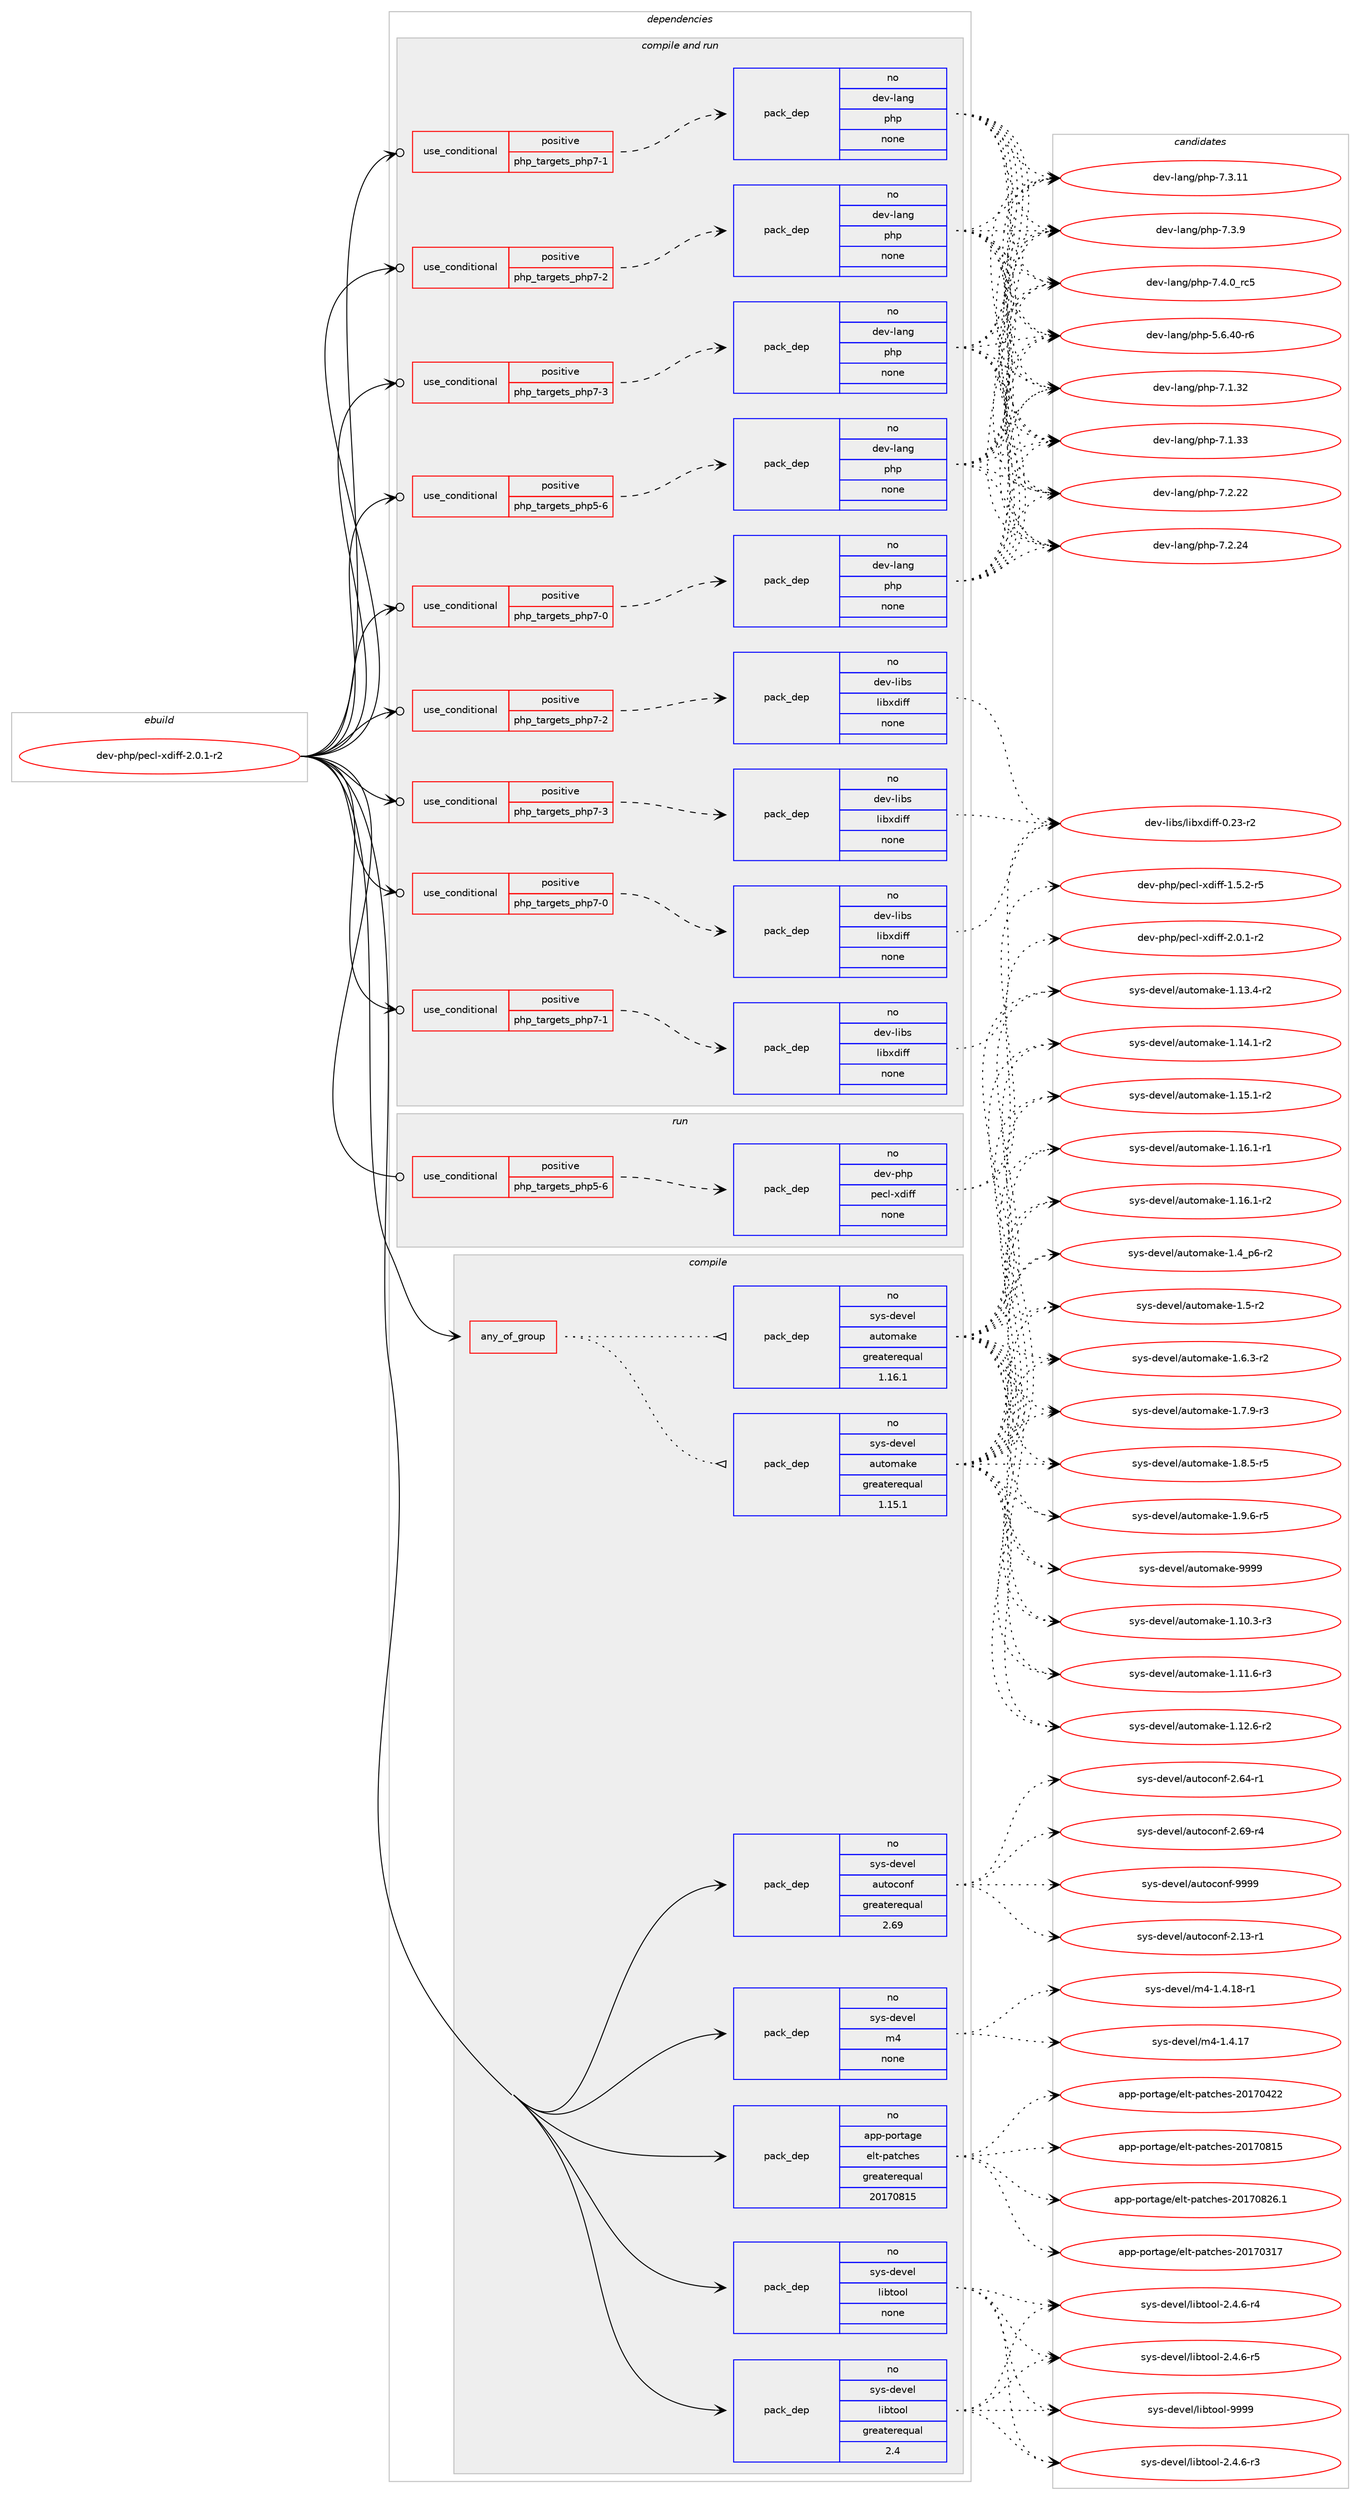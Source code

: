 digraph prolog {

# *************
# Graph options
# *************

newrank=true;
concentrate=true;
compound=true;
graph [rankdir=LR,fontname=Helvetica,fontsize=10,ranksep=1.5];#, ranksep=2.5, nodesep=0.2];
edge  [arrowhead=vee];
node  [fontname=Helvetica,fontsize=10];

# **********
# The ebuild
# **********

subgraph cluster_leftcol {
color=gray;
rank=same;
label=<<i>ebuild</i>>;
id [label="dev-php/pecl-xdiff-2.0.1-r2", color=red, width=4, href="../dev-php/pecl-xdiff-2.0.1-r2.svg"];
}

# ****************
# The dependencies
# ****************

subgraph cluster_midcol {
color=gray;
label=<<i>dependencies</i>>;
subgraph cluster_compile {
fillcolor="#eeeeee";
style=filled;
label=<<i>compile</i>>;
subgraph any11384 {
dependency591347 [label=<<TABLE BORDER="0" CELLBORDER="1" CELLSPACING="0" CELLPADDING="4"><TR><TD CELLPADDING="10">any_of_group</TD></TR></TABLE>>, shape=none, color=red];subgraph pack444302 {
dependency591348 [label=<<TABLE BORDER="0" CELLBORDER="1" CELLSPACING="0" CELLPADDING="4" WIDTH="220"><TR><TD ROWSPAN="6" CELLPADDING="30">pack_dep</TD></TR><TR><TD WIDTH="110">no</TD></TR><TR><TD>sys-devel</TD></TR><TR><TD>automake</TD></TR><TR><TD>greaterequal</TD></TR><TR><TD>1.16.1</TD></TR></TABLE>>, shape=none, color=blue];
}
dependency591347:e -> dependency591348:w [weight=20,style="dotted",arrowhead="oinv"];
subgraph pack444303 {
dependency591349 [label=<<TABLE BORDER="0" CELLBORDER="1" CELLSPACING="0" CELLPADDING="4" WIDTH="220"><TR><TD ROWSPAN="6" CELLPADDING="30">pack_dep</TD></TR><TR><TD WIDTH="110">no</TD></TR><TR><TD>sys-devel</TD></TR><TR><TD>automake</TD></TR><TR><TD>greaterequal</TD></TR><TR><TD>1.15.1</TD></TR></TABLE>>, shape=none, color=blue];
}
dependency591347:e -> dependency591349:w [weight=20,style="dotted",arrowhead="oinv"];
}
id:e -> dependency591347:w [weight=20,style="solid",arrowhead="vee"];
subgraph pack444304 {
dependency591350 [label=<<TABLE BORDER="0" CELLBORDER="1" CELLSPACING="0" CELLPADDING="4" WIDTH="220"><TR><TD ROWSPAN="6" CELLPADDING="30">pack_dep</TD></TR><TR><TD WIDTH="110">no</TD></TR><TR><TD>app-portage</TD></TR><TR><TD>elt-patches</TD></TR><TR><TD>greaterequal</TD></TR><TR><TD>20170815</TD></TR></TABLE>>, shape=none, color=blue];
}
id:e -> dependency591350:w [weight=20,style="solid",arrowhead="vee"];
subgraph pack444305 {
dependency591351 [label=<<TABLE BORDER="0" CELLBORDER="1" CELLSPACING="0" CELLPADDING="4" WIDTH="220"><TR><TD ROWSPAN="6" CELLPADDING="30">pack_dep</TD></TR><TR><TD WIDTH="110">no</TD></TR><TR><TD>sys-devel</TD></TR><TR><TD>autoconf</TD></TR><TR><TD>greaterequal</TD></TR><TR><TD>2.69</TD></TR></TABLE>>, shape=none, color=blue];
}
id:e -> dependency591351:w [weight=20,style="solid",arrowhead="vee"];
subgraph pack444306 {
dependency591352 [label=<<TABLE BORDER="0" CELLBORDER="1" CELLSPACING="0" CELLPADDING="4" WIDTH="220"><TR><TD ROWSPAN="6" CELLPADDING="30">pack_dep</TD></TR><TR><TD WIDTH="110">no</TD></TR><TR><TD>sys-devel</TD></TR><TR><TD>libtool</TD></TR><TR><TD>greaterequal</TD></TR><TR><TD>2.4</TD></TR></TABLE>>, shape=none, color=blue];
}
id:e -> dependency591352:w [weight=20,style="solid",arrowhead="vee"];
subgraph pack444307 {
dependency591353 [label=<<TABLE BORDER="0" CELLBORDER="1" CELLSPACING="0" CELLPADDING="4" WIDTH="220"><TR><TD ROWSPAN="6" CELLPADDING="30">pack_dep</TD></TR><TR><TD WIDTH="110">no</TD></TR><TR><TD>sys-devel</TD></TR><TR><TD>libtool</TD></TR><TR><TD>none</TD></TR><TR><TD></TD></TR></TABLE>>, shape=none, color=blue];
}
id:e -> dependency591353:w [weight=20,style="solid",arrowhead="vee"];
subgraph pack444308 {
dependency591354 [label=<<TABLE BORDER="0" CELLBORDER="1" CELLSPACING="0" CELLPADDING="4" WIDTH="220"><TR><TD ROWSPAN="6" CELLPADDING="30">pack_dep</TD></TR><TR><TD WIDTH="110">no</TD></TR><TR><TD>sys-devel</TD></TR><TR><TD>m4</TD></TR><TR><TD>none</TD></TR><TR><TD></TD></TR></TABLE>>, shape=none, color=blue];
}
id:e -> dependency591354:w [weight=20,style="solid",arrowhead="vee"];
}
subgraph cluster_compileandrun {
fillcolor="#eeeeee";
style=filled;
label=<<i>compile and run</i>>;
subgraph cond135296 {
dependency591355 [label=<<TABLE BORDER="0" CELLBORDER="1" CELLSPACING="0" CELLPADDING="4"><TR><TD ROWSPAN="3" CELLPADDING="10">use_conditional</TD></TR><TR><TD>positive</TD></TR><TR><TD>php_targets_php5-6</TD></TR></TABLE>>, shape=none, color=red];
subgraph pack444309 {
dependency591356 [label=<<TABLE BORDER="0" CELLBORDER="1" CELLSPACING="0" CELLPADDING="4" WIDTH="220"><TR><TD ROWSPAN="6" CELLPADDING="30">pack_dep</TD></TR><TR><TD WIDTH="110">no</TD></TR><TR><TD>dev-lang</TD></TR><TR><TD>php</TD></TR><TR><TD>none</TD></TR><TR><TD></TD></TR></TABLE>>, shape=none, color=blue];
}
dependency591355:e -> dependency591356:w [weight=20,style="dashed",arrowhead="vee"];
}
id:e -> dependency591355:w [weight=20,style="solid",arrowhead="odotvee"];
subgraph cond135297 {
dependency591357 [label=<<TABLE BORDER="0" CELLBORDER="1" CELLSPACING="0" CELLPADDING="4"><TR><TD ROWSPAN="3" CELLPADDING="10">use_conditional</TD></TR><TR><TD>positive</TD></TR><TR><TD>php_targets_php7-0</TD></TR></TABLE>>, shape=none, color=red];
subgraph pack444310 {
dependency591358 [label=<<TABLE BORDER="0" CELLBORDER="1" CELLSPACING="0" CELLPADDING="4" WIDTH="220"><TR><TD ROWSPAN="6" CELLPADDING="30">pack_dep</TD></TR><TR><TD WIDTH="110">no</TD></TR><TR><TD>dev-lang</TD></TR><TR><TD>php</TD></TR><TR><TD>none</TD></TR><TR><TD></TD></TR></TABLE>>, shape=none, color=blue];
}
dependency591357:e -> dependency591358:w [weight=20,style="dashed",arrowhead="vee"];
}
id:e -> dependency591357:w [weight=20,style="solid",arrowhead="odotvee"];
subgraph cond135298 {
dependency591359 [label=<<TABLE BORDER="0" CELLBORDER="1" CELLSPACING="0" CELLPADDING="4"><TR><TD ROWSPAN="3" CELLPADDING="10">use_conditional</TD></TR><TR><TD>positive</TD></TR><TR><TD>php_targets_php7-0</TD></TR></TABLE>>, shape=none, color=red];
subgraph pack444311 {
dependency591360 [label=<<TABLE BORDER="0" CELLBORDER="1" CELLSPACING="0" CELLPADDING="4" WIDTH="220"><TR><TD ROWSPAN="6" CELLPADDING="30">pack_dep</TD></TR><TR><TD WIDTH="110">no</TD></TR><TR><TD>dev-libs</TD></TR><TR><TD>libxdiff</TD></TR><TR><TD>none</TD></TR><TR><TD></TD></TR></TABLE>>, shape=none, color=blue];
}
dependency591359:e -> dependency591360:w [weight=20,style="dashed",arrowhead="vee"];
}
id:e -> dependency591359:w [weight=20,style="solid",arrowhead="odotvee"];
subgraph cond135299 {
dependency591361 [label=<<TABLE BORDER="0" CELLBORDER="1" CELLSPACING="0" CELLPADDING="4"><TR><TD ROWSPAN="3" CELLPADDING="10">use_conditional</TD></TR><TR><TD>positive</TD></TR><TR><TD>php_targets_php7-1</TD></TR></TABLE>>, shape=none, color=red];
subgraph pack444312 {
dependency591362 [label=<<TABLE BORDER="0" CELLBORDER="1" CELLSPACING="0" CELLPADDING="4" WIDTH="220"><TR><TD ROWSPAN="6" CELLPADDING="30">pack_dep</TD></TR><TR><TD WIDTH="110">no</TD></TR><TR><TD>dev-lang</TD></TR><TR><TD>php</TD></TR><TR><TD>none</TD></TR><TR><TD></TD></TR></TABLE>>, shape=none, color=blue];
}
dependency591361:e -> dependency591362:w [weight=20,style="dashed",arrowhead="vee"];
}
id:e -> dependency591361:w [weight=20,style="solid",arrowhead="odotvee"];
subgraph cond135300 {
dependency591363 [label=<<TABLE BORDER="0" CELLBORDER="1" CELLSPACING="0" CELLPADDING="4"><TR><TD ROWSPAN="3" CELLPADDING="10">use_conditional</TD></TR><TR><TD>positive</TD></TR><TR><TD>php_targets_php7-1</TD></TR></TABLE>>, shape=none, color=red];
subgraph pack444313 {
dependency591364 [label=<<TABLE BORDER="0" CELLBORDER="1" CELLSPACING="0" CELLPADDING="4" WIDTH="220"><TR><TD ROWSPAN="6" CELLPADDING="30">pack_dep</TD></TR><TR><TD WIDTH="110">no</TD></TR><TR><TD>dev-libs</TD></TR><TR><TD>libxdiff</TD></TR><TR><TD>none</TD></TR><TR><TD></TD></TR></TABLE>>, shape=none, color=blue];
}
dependency591363:e -> dependency591364:w [weight=20,style="dashed",arrowhead="vee"];
}
id:e -> dependency591363:w [weight=20,style="solid",arrowhead="odotvee"];
subgraph cond135301 {
dependency591365 [label=<<TABLE BORDER="0" CELLBORDER="1" CELLSPACING="0" CELLPADDING="4"><TR><TD ROWSPAN="3" CELLPADDING="10">use_conditional</TD></TR><TR><TD>positive</TD></TR><TR><TD>php_targets_php7-2</TD></TR></TABLE>>, shape=none, color=red];
subgraph pack444314 {
dependency591366 [label=<<TABLE BORDER="0" CELLBORDER="1" CELLSPACING="0" CELLPADDING="4" WIDTH="220"><TR><TD ROWSPAN="6" CELLPADDING="30">pack_dep</TD></TR><TR><TD WIDTH="110">no</TD></TR><TR><TD>dev-lang</TD></TR><TR><TD>php</TD></TR><TR><TD>none</TD></TR><TR><TD></TD></TR></TABLE>>, shape=none, color=blue];
}
dependency591365:e -> dependency591366:w [weight=20,style="dashed",arrowhead="vee"];
}
id:e -> dependency591365:w [weight=20,style="solid",arrowhead="odotvee"];
subgraph cond135302 {
dependency591367 [label=<<TABLE BORDER="0" CELLBORDER="1" CELLSPACING="0" CELLPADDING="4"><TR><TD ROWSPAN="3" CELLPADDING="10">use_conditional</TD></TR><TR><TD>positive</TD></TR><TR><TD>php_targets_php7-2</TD></TR></TABLE>>, shape=none, color=red];
subgraph pack444315 {
dependency591368 [label=<<TABLE BORDER="0" CELLBORDER="1" CELLSPACING="0" CELLPADDING="4" WIDTH="220"><TR><TD ROWSPAN="6" CELLPADDING="30">pack_dep</TD></TR><TR><TD WIDTH="110">no</TD></TR><TR><TD>dev-libs</TD></TR><TR><TD>libxdiff</TD></TR><TR><TD>none</TD></TR><TR><TD></TD></TR></TABLE>>, shape=none, color=blue];
}
dependency591367:e -> dependency591368:w [weight=20,style="dashed",arrowhead="vee"];
}
id:e -> dependency591367:w [weight=20,style="solid",arrowhead="odotvee"];
subgraph cond135303 {
dependency591369 [label=<<TABLE BORDER="0" CELLBORDER="1" CELLSPACING="0" CELLPADDING="4"><TR><TD ROWSPAN="3" CELLPADDING="10">use_conditional</TD></TR><TR><TD>positive</TD></TR><TR><TD>php_targets_php7-3</TD></TR></TABLE>>, shape=none, color=red];
subgraph pack444316 {
dependency591370 [label=<<TABLE BORDER="0" CELLBORDER="1" CELLSPACING="0" CELLPADDING="4" WIDTH="220"><TR><TD ROWSPAN="6" CELLPADDING="30">pack_dep</TD></TR><TR><TD WIDTH="110">no</TD></TR><TR><TD>dev-lang</TD></TR><TR><TD>php</TD></TR><TR><TD>none</TD></TR><TR><TD></TD></TR></TABLE>>, shape=none, color=blue];
}
dependency591369:e -> dependency591370:w [weight=20,style="dashed",arrowhead="vee"];
}
id:e -> dependency591369:w [weight=20,style="solid",arrowhead="odotvee"];
subgraph cond135304 {
dependency591371 [label=<<TABLE BORDER="0" CELLBORDER="1" CELLSPACING="0" CELLPADDING="4"><TR><TD ROWSPAN="3" CELLPADDING="10">use_conditional</TD></TR><TR><TD>positive</TD></TR><TR><TD>php_targets_php7-3</TD></TR></TABLE>>, shape=none, color=red];
subgraph pack444317 {
dependency591372 [label=<<TABLE BORDER="0" CELLBORDER="1" CELLSPACING="0" CELLPADDING="4" WIDTH="220"><TR><TD ROWSPAN="6" CELLPADDING="30">pack_dep</TD></TR><TR><TD WIDTH="110">no</TD></TR><TR><TD>dev-libs</TD></TR><TR><TD>libxdiff</TD></TR><TR><TD>none</TD></TR><TR><TD></TD></TR></TABLE>>, shape=none, color=blue];
}
dependency591371:e -> dependency591372:w [weight=20,style="dashed",arrowhead="vee"];
}
id:e -> dependency591371:w [weight=20,style="solid",arrowhead="odotvee"];
}
subgraph cluster_run {
fillcolor="#eeeeee";
style=filled;
label=<<i>run</i>>;
subgraph cond135305 {
dependency591373 [label=<<TABLE BORDER="0" CELLBORDER="1" CELLSPACING="0" CELLPADDING="4"><TR><TD ROWSPAN="3" CELLPADDING="10">use_conditional</TD></TR><TR><TD>positive</TD></TR><TR><TD>php_targets_php5-6</TD></TR></TABLE>>, shape=none, color=red];
subgraph pack444318 {
dependency591374 [label=<<TABLE BORDER="0" CELLBORDER="1" CELLSPACING="0" CELLPADDING="4" WIDTH="220"><TR><TD ROWSPAN="6" CELLPADDING="30">pack_dep</TD></TR><TR><TD WIDTH="110">no</TD></TR><TR><TD>dev-php</TD></TR><TR><TD>pecl-xdiff</TD></TR><TR><TD>none</TD></TR><TR><TD></TD></TR></TABLE>>, shape=none, color=blue];
}
dependency591373:e -> dependency591374:w [weight=20,style="dashed",arrowhead="vee"];
}
id:e -> dependency591373:w [weight=20,style="solid",arrowhead="odot"];
}
}

# **************
# The candidates
# **************

subgraph cluster_choices {
rank=same;
color=gray;
label=<<i>candidates</i>>;

subgraph choice444302 {
color=black;
nodesep=1;
choice11512111545100101118101108479711711611110997107101454946494846514511451 [label="sys-devel/automake-1.10.3-r3", color=red, width=4,href="../sys-devel/automake-1.10.3-r3.svg"];
choice11512111545100101118101108479711711611110997107101454946494946544511451 [label="sys-devel/automake-1.11.6-r3", color=red, width=4,href="../sys-devel/automake-1.11.6-r3.svg"];
choice11512111545100101118101108479711711611110997107101454946495046544511450 [label="sys-devel/automake-1.12.6-r2", color=red, width=4,href="../sys-devel/automake-1.12.6-r2.svg"];
choice11512111545100101118101108479711711611110997107101454946495146524511450 [label="sys-devel/automake-1.13.4-r2", color=red, width=4,href="../sys-devel/automake-1.13.4-r2.svg"];
choice11512111545100101118101108479711711611110997107101454946495246494511450 [label="sys-devel/automake-1.14.1-r2", color=red, width=4,href="../sys-devel/automake-1.14.1-r2.svg"];
choice11512111545100101118101108479711711611110997107101454946495346494511450 [label="sys-devel/automake-1.15.1-r2", color=red, width=4,href="../sys-devel/automake-1.15.1-r2.svg"];
choice11512111545100101118101108479711711611110997107101454946495446494511449 [label="sys-devel/automake-1.16.1-r1", color=red, width=4,href="../sys-devel/automake-1.16.1-r1.svg"];
choice11512111545100101118101108479711711611110997107101454946495446494511450 [label="sys-devel/automake-1.16.1-r2", color=red, width=4,href="../sys-devel/automake-1.16.1-r2.svg"];
choice115121115451001011181011084797117116111109971071014549465295112544511450 [label="sys-devel/automake-1.4_p6-r2", color=red, width=4,href="../sys-devel/automake-1.4_p6-r2.svg"];
choice11512111545100101118101108479711711611110997107101454946534511450 [label="sys-devel/automake-1.5-r2", color=red, width=4,href="../sys-devel/automake-1.5-r2.svg"];
choice115121115451001011181011084797117116111109971071014549465446514511450 [label="sys-devel/automake-1.6.3-r2", color=red, width=4,href="../sys-devel/automake-1.6.3-r2.svg"];
choice115121115451001011181011084797117116111109971071014549465546574511451 [label="sys-devel/automake-1.7.9-r3", color=red, width=4,href="../sys-devel/automake-1.7.9-r3.svg"];
choice115121115451001011181011084797117116111109971071014549465646534511453 [label="sys-devel/automake-1.8.5-r5", color=red, width=4,href="../sys-devel/automake-1.8.5-r5.svg"];
choice115121115451001011181011084797117116111109971071014549465746544511453 [label="sys-devel/automake-1.9.6-r5", color=red, width=4,href="../sys-devel/automake-1.9.6-r5.svg"];
choice115121115451001011181011084797117116111109971071014557575757 [label="sys-devel/automake-9999", color=red, width=4,href="../sys-devel/automake-9999.svg"];
dependency591348:e -> choice11512111545100101118101108479711711611110997107101454946494846514511451:w [style=dotted,weight="100"];
dependency591348:e -> choice11512111545100101118101108479711711611110997107101454946494946544511451:w [style=dotted,weight="100"];
dependency591348:e -> choice11512111545100101118101108479711711611110997107101454946495046544511450:w [style=dotted,weight="100"];
dependency591348:e -> choice11512111545100101118101108479711711611110997107101454946495146524511450:w [style=dotted,weight="100"];
dependency591348:e -> choice11512111545100101118101108479711711611110997107101454946495246494511450:w [style=dotted,weight="100"];
dependency591348:e -> choice11512111545100101118101108479711711611110997107101454946495346494511450:w [style=dotted,weight="100"];
dependency591348:e -> choice11512111545100101118101108479711711611110997107101454946495446494511449:w [style=dotted,weight="100"];
dependency591348:e -> choice11512111545100101118101108479711711611110997107101454946495446494511450:w [style=dotted,weight="100"];
dependency591348:e -> choice115121115451001011181011084797117116111109971071014549465295112544511450:w [style=dotted,weight="100"];
dependency591348:e -> choice11512111545100101118101108479711711611110997107101454946534511450:w [style=dotted,weight="100"];
dependency591348:e -> choice115121115451001011181011084797117116111109971071014549465446514511450:w [style=dotted,weight="100"];
dependency591348:e -> choice115121115451001011181011084797117116111109971071014549465546574511451:w [style=dotted,weight="100"];
dependency591348:e -> choice115121115451001011181011084797117116111109971071014549465646534511453:w [style=dotted,weight="100"];
dependency591348:e -> choice115121115451001011181011084797117116111109971071014549465746544511453:w [style=dotted,weight="100"];
dependency591348:e -> choice115121115451001011181011084797117116111109971071014557575757:w [style=dotted,weight="100"];
}
subgraph choice444303 {
color=black;
nodesep=1;
choice11512111545100101118101108479711711611110997107101454946494846514511451 [label="sys-devel/automake-1.10.3-r3", color=red, width=4,href="../sys-devel/automake-1.10.3-r3.svg"];
choice11512111545100101118101108479711711611110997107101454946494946544511451 [label="sys-devel/automake-1.11.6-r3", color=red, width=4,href="../sys-devel/automake-1.11.6-r3.svg"];
choice11512111545100101118101108479711711611110997107101454946495046544511450 [label="sys-devel/automake-1.12.6-r2", color=red, width=4,href="../sys-devel/automake-1.12.6-r2.svg"];
choice11512111545100101118101108479711711611110997107101454946495146524511450 [label="sys-devel/automake-1.13.4-r2", color=red, width=4,href="../sys-devel/automake-1.13.4-r2.svg"];
choice11512111545100101118101108479711711611110997107101454946495246494511450 [label="sys-devel/automake-1.14.1-r2", color=red, width=4,href="../sys-devel/automake-1.14.1-r2.svg"];
choice11512111545100101118101108479711711611110997107101454946495346494511450 [label="sys-devel/automake-1.15.1-r2", color=red, width=4,href="../sys-devel/automake-1.15.1-r2.svg"];
choice11512111545100101118101108479711711611110997107101454946495446494511449 [label="sys-devel/automake-1.16.1-r1", color=red, width=4,href="../sys-devel/automake-1.16.1-r1.svg"];
choice11512111545100101118101108479711711611110997107101454946495446494511450 [label="sys-devel/automake-1.16.1-r2", color=red, width=4,href="../sys-devel/automake-1.16.1-r2.svg"];
choice115121115451001011181011084797117116111109971071014549465295112544511450 [label="sys-devel/automake-1.4_p6-r2", color=red, width=4,href="../sys-devel/automake-1.4_p6-r2.svg"];
choice11512111545100101118101108479711711611110997107101454946534511450 [label="sys-devel/automake-1.5-r2", color=red, width=4,href="../sys-devel/automake-1.5-r2.svg"];
choice115121115451001011181011084797117116111109971071014549465446514511450 [label="sys-devel/automake-1.6.3-r2", color=red, width=4,href="../sys-devel/automake-1.6.3-r2.svg"];
choice115121115451001011181011084797117116111109971071014549465546574511451 [label="sys-devel/automake-1.7.9-r3", color=red, width=4,href="../sys-devel/automake-1.7.9-r3.svg"];
choice115121115451001011181011084797117116111109971071014549465646534511453 [label="sys-devel/automake-1.8.5-r5", color=red, width=4,href="../sys-devel/automake-1.8.5-r5.svg"];
choice115121115451001011181011084797117116111109971071014549465746544511453 [label="sys-devel/automake-1.9.6-r5", color=red, width=4,href="../sys-devel/automake-1.9.6-r5.svg"];
choice115121115451001011181011084797117116111109971071014557575757 [label="sys-devel/automake-9999", color=red, width=4,href="../sys-devel/automake-9999.svg"];
dependency591349:e -> choice11512111545100101118101108479711711611110997107101454946494846514511451:w [style=dotted,weight="100"];
dependency591349:e -> choice11512111545100101118101108479711711611110997107101454946494946544511451:w [style=dotted,weight="100"];
dependency591349:e -> choice11512111545100101118101108479711711611110997107101454946495046544511450:w [style=dotted,weight="100"];
dependency591349:e -> choice11512111545100101118101108479711711611110997107101454946495146524511450:w [style=dotted,weight="100"];
dependency591349:e -> choice11512111545100101118101108479711711611110997107101454946495246494511450:w [style=dotted,weight="100"];
dependency591349:e -> choice11512111545100101118101108479711711611110997107101454946495346494511450:w [style=dotted,weight="100"];
dependency591349:e -> choice11512111545100101118101108479711711611110997107101454946495446494511449:w [style=dotted,weight="100"];
dependency591349:e -> choice11512111545100101118101108479711711611110997107101454946495446494511450:w [style=dotted,weight="100"];
dependency591349:e -> choice115121115451001011181011084797117116111109971071014549465295112544511450:w [style=dotted,weight="100"];
dependency591349:e -> choice11512111545100101118101108479711711611110997107101454946534511450:w [style=dotted,weight="100"];
dependency591349:e -> choice115121115451001011181011084797117116111109971071014549465446514511450:w [style=dotted,weight="100"];
dependency591349:e -> choice115121115451001011181011084797117116111109971071014549465546574511451:w [style=dotted,weight="100"];
dependency591349:e -> choice115121115451001011181011084797117116111109971071014549465646534511453:w [style=dotted,weight="100"];
dependency591349:e -> choice115121115451001011181011084797117116111109971071014549465746544511453:w [style=dotted,weight="100"];
dependency591349:e -> choice115121115451001011181011084797117116111109971071014557575757:w [style=dotted,weight="100"];
}
subgraph choice444304 {
color=black;
nodesep=1;
choice97112112451121111141169710310147101108116451129711699104101115455048495548514955 [label="app-portage/elt-patches-20170317", color=red, width=4,href="../app-portage/elt-patches-20170317.svg"];
choice97112112451121111141169710310147101108116451129711699104101115455048495548525050 [label="app-portage/elt-patches-20170422", color=red, width=4,href="../app-portage/elt-patches-20170422.svg"];
choice97112112451121111141169710310147101108116451129711699104101115455048495548564953 [label="app-portage/elt-patches-20170815", color=red, width=4,href="../app-portage/elt-patches-20170815.svg"];
choice971121124511211111411697103101471011081164511297116991041011154550484955485650544649 [label="app-portage/elt-patches-20170826.1", color=red, width=4,href="../app-portage/elt-patches-20170826.1.svg"];
dependency591350:e -> choice97112112451121111141169710310147101108116451129711699104101115455048495548514955:w [style=dotted,weight="100"];
dependency591350:e -> choice97112112451121111141169710310147101108116451129711699104101115455048495548525050:w [style=dotted,weight="100"];
dependency591350:e -> choice97112112451121111141169710310147101108116451129711699104101115455048495548564953:w [style=dotted,weight="100"];
dependency591350:e -> choice971121124511211111411697103101471011081164511297116991041011154550484955485650544649:w [style=dotted,weight="100"];
}
subgraph choice444305 {
color=black;
nodesep=1;
choice1151211154510010111810110847971171161119911111010245504649514511449 [label="sys-devel/autoconf-2.13-r1", color=red, width=4,href="../sys-devel/autoconf-2.13-r1.svg"];
choice1151211154510010111810110847971171161119911111010245504654524511449 [label="sys-devel/autoconf-2.64-r1", color=red, width=4,href="../sys-devel/autoconf-2.64-r1.svg"];
choice1151211154510010111810110847971171161119911111010245504654574511452 [label="sys-devel/autoconf-2.69-r4", color=red, width=4,href="../sys-devel/autoconf-2.69-r4.svg"];
choice115121115451001011181011084797117116111991111101024557575757 [label="sys-devel/autoconf-9999", color=red, width=4,href="../sys-devel/autoconf-9999.svg"];
dependency591351:e -> choice1151211154510010111810110847971171161119911111010245504649514511449:w [style=dotted,weight="100"];
dependency591351:e -> choice1151211154510010111810110847971171161119911111010245504654524511449:w [style=dotted,weight="100"];
dependency591351:e -> choice1151211154510010111810110847971171161119911111010245504654574511452:w [style=dotted,weight="100"];
dependency591351:e -> choice115121115451001011181011084797117116111991111101024557575757:w [style=dotted,weight="100"];
}
subgraph choice444306 {
color=black;
nodesep=1;
choice1151211154510010111810110847108105981161111111084550465246544511451 [label="sys-devel/libtool-2.4.6-r3", color=red, width=4,href="../sys-devel/libtool-2.4.6-r3.svg"];
choice1151211154510010111810110847108105981161111111084550465246544511452 [label="sys-devel/libtool-2.4.6-r4", color=red, width=4,href="../sys-devel/libtool-2.4.6-r4.svg"];
choice1151211154510010111810110847108105981161111111084550465246544511453 [label="sys-devel/libtool-2.4.6-r5", color=red, width=4,href="../sys-devel/libtool-2.4.6-r5.svg"];
choice1151211154510010111810110847108105981161111111084557575757 [label="sys-devel/libtool-9999", color=red, width=4,href="../sys-devel/libtool-9999.svg"];
dependency591352:e -> choice1151211154510010111810110847108105981161111111084550465246544511451:w [style=dotted,weight="100"];
dependency591352:e -> choice1151211154510010111810110847108105981161111111084550465246544511452:w [style=dotted,weight="100"];
dependency591352:e -> choice1151211154510010111810110847108105981161111111084550465246544511453:w [style=dotted,weight="100"];
dependency591352:e -> choice1151211154510010111810110847108105981161111111084557575757:w [style=dotted,weight="100"];
}
subgraph choice444307 {
color=black;
nodesep=1;
choice1151211154510010111810110847108105981161111111084550465246544511451 [label="sys-devel/libtool-2.4.6-r3", color=red, width=4,href="../sys-devel/libtool-2.4.6-r3.svg"];
choice1151211154510010111810110847108105981161111111084550465246544511452 [label="sys-devel/libtool-2.4.6-r4", color=red, width=4,href="../sys-devel/libtool-2.4.6-r4.svg"];
choice1151211154510010111810110847108105981161111111084550465246544511453 [label="sys-devel/libtool-2.4.6-r5", color=red, width=4,href="../sys-devel/libtool-2.4.6-r5.svg"];
choice1151211154510010111810110847108105981161111111084557575757 [label="sys-devel/libtool-9999", color=red, width=4,href="../sys-devel/libtool-9999.svg"];
dependency591353:e -> choice1151211154510010111810110847108105981161111111084550465246544511451:w [style=dotted,weight="100"];
dependency591353:e -> choice1151211154510010111810110847108105981161111111084550465246544511452:w [style=dotted,weight="100"];
dependency591353:e -> choice1151211154510010111810110847108105981161111111084550465246544511453:w [style=dotted,weight="100"];
dependency591353:e -> choice1151211154510010111810110847108105981161111111084557575757:w [style=dotted,weight="100"];
}
subgraph choice444308 {
color=black;
nodesep=1;
choice11512111545100101118101108471095245494652464955 [label="sys-devel/m4-1.4.17", color=red, width=4,href="../sys-devel/m4-1.4.17.svg"];
choice115121115451001011181011084710952454946524649564511449 [label="sys-devel/m4-1.4.18-r1", color=red, width=4,href="../sys-devel/m4-1.4.18-r1.svg"];
dependency591354:e -> choice11512111545100101118101108471095245494652464955:w [style=dotted,weight="100"];
dependency591354:e -> choice115121115451001011181011084710952454946524649564511449:w [style=dotted,weight="100"];
}
subgraph choice444309 {
color=black;
nodesep=1;
choice100101118451089711010347112104112455346544652484511454 [label="dev-lang/php-5.6.40-r6", color=red, width=4,href="../dev-lang/php-5.6.40-r6.svg"];
choice10010111845108971101034711210411245554649465150 [label="dev-lang/php-7.1.32", color=red, width=4,href="../dev-lang/php-7.1.32.svg"];
choice10010111845108971101034711210411245554649465151 [label="dev-lang/php-7.1.33", color=red, width=4,href="../dev-lang/php-7.1.33.svg"];
choice10010111845108971101034711210411245554650465050 [label="dev-lang/php-7.2.22", color=red, width=4,href="../dev-lang/php-7.2.22.svg"];
choice10010111845108971101034711210411245554650465052 [label="dev-lang/php-7.2.24", color=red, width=4,href="../dev-lang/php-7.2.24.svg"];
choice10010111845108971101034711210411245554651464949 [label="dev-lang/php-7.3.11", color=red, width=4,href="../dev-lang/php-7.3.11.svg"];
choice100101118451089711010347112104112455546514657 [label="dev-lang/php-7.3.9", color=red, width=4,href="../dev-lang/php-7.3.9.svg"];
choice100101118451089711010347112104112455546524648951149953 [label="dev-lang/php-7.4.0_rc5", color=red, width=4,href="../dev-lang/php-7.4.0_rc5.svg"];
dependency591356:e -> choice100101118451089711010347112104112455346544652484511454:w [style=dotted,weight="100"];
dependency591356:e -> choice10010111845108971101034711210411245554649465150:w [style=dotted,weight="100"];
dependency591356:e -> choice10010111845108971101034711210411245554649465151:w [style=dotted,weight="100"];
dependency591356:e -> choice10010111845108971101034711210411245554650465050:w [style=dotted,weight="100"];
dependency591356:e -> choice10010111845108971101034711210411245554650465052:w [style=dotted,weight="100"];
dependency591356:e -> choice10010111845108971101034711210411245554651464949:w [style=dotted,weight="100"];
dependency591356:e -> choice100101118451089711010347112104112455546514657:w [style=dotted,weight="100"];
dependency591356:e -> choice100101118451089711010347112104112455546524648951149953:w [style=dotted,weight="100"];
}
subgraph choice444310 {
color=black;
nodesep=1;
choice100101118451089711010347112104112455346544652484511454 [label="dev-lang/php-5.6.40-r6", color=red, width=4,href="../dev-lang/php-5.6.40-r6.svg"];
choice10010111845108971101034711210411245554649465150 [label="dev-lang/php-7.1.32", color=red, width=4,href="../dev-lang/php-7.1.32.svg"];
choice10010111845108971101034711210411245554649465151 [label="dev-lang/php-7.1.33", color=red, width=4,href="../dev-lang/php-7.1.33.svg"];
choice10010111845108971101034711210411245554650465050 [label="dev-lang/php-7.2.22", color=red, width=4,href="../dev-lang/php-7.2.22.svg"];
choice10010111845108971101034711210411245554650465052 [label="dev-lang/php-7.2.24", color=red, width=4,href="../dev-lang/php-7.2.24.svg"];
choice10010111845108971101034711210411245554651464949 [label="dev-lang/php-7.3.11", color=red, width=4,href="../dev-lang/php-7.3.11.svg"];
choice100101118451089711010347112104112455546514657 [label="dev-lang/php-7.3.9", color=red, width=4,href="../dev-lang/php-7.3.9.svg"];
choice100101118451089711010347112104112455546524648951149953 [label="dev-lang/php-7.4.0_rc5", color=red, width=4,href="../dev-lang/php-7.4.0_rc5.svg"];
dependency591358:e -> choice100101118451089711010347112104112455346544652484511454:w [style=dotted,weight="100"];
dependency591358:e -> choice10010111845108971101034711210411245554649465150:w [style=dotted,weight="100"];
dependency591358:e -> choice10010111845108971101034711210411245554649465151:w [style=dotted,weight="100"];
dependency591358:e -> choice10010111845108971101034711210411245554650465050:w [style=dotted,weight="100"];
dependency591358:e -> choice10010111845108971101034711210411245554650465052:w [style=dotted,weight="100"];
dependency591358:e -> choice10010111845108971101034711210411245554651464949:w [style=dotted,weight="100"];
dependency591358:e -> choice100101118451089711010347112104112455546514657:w [style=dotted,weight="100"];
dependency591358:e -> choice100101118451089711010347112104112455546524648951149953:w [style=dotted,weight="100"];
}
subgraph choice444311 {
color=black;
nodesep=1;
choice1001011184510810598115471081059812010010510210245484650514511450 [label="dev-libs/libxdiff-0.23-r2", color=red, width=4,href="../dev-libs/libxdiff-0.23-r2.svg"];
dependency591360:e -> choice1001011184510810598115471081059812010010510210245484650514511450:w [style=dotted,weight="100"];
}
subgraph choice444312 {
color=black;
nodesep=1;
choice100101118451089711010347112104112455346544652484511454 [label="dev-lang/php-5.6.40-r6", color=red, width=4,href="../dev-lang/php-5.6.40-r6.svg"];
choice10010111845108971101034711210411245554649465150 [label="dev-lang/php-7.1.32", color=red, width=4,href="../dev-lang/php-7.1.32.svg"];
choice10010111845108971101034711210411245554649465151 [label="dev-lang/php-7.1.33", color=red, width=4,href="../dev-lang/php-7.1.33.svg"];
choice10010111845108971101034711210411245554650465050 [label="dev-lang/php-7.2.22", color=red, width=4,href="../dev-lang/php-7.2.22.svg"];
choice10010111845108971101034711210411245554650465052 [label="dev-lang/php-7.2.24", color=red, width=4,href="../dev-lang/php-7.2.24.svg"];
choice10010111845108971101034711210411245554651464949 [label="dev-lang/php-7.3.11", color=red, width=4,href="../dev-lang/php-7.3.11.svg"];
choice100101118451089711010347112104112455546514657 [label="dev-lang/php-7.3.9", color=red, width=4,href="../dev-lang/php-7.3.9.svg"];
choice100101118451089711010347112104112455546524648951149953 [label="dev-lang/php-7.4.0_rc5", color=red, width=4,href="../dev-lang/php-7.4.0_rc5.svg"];
dependency591362:e -> choice100101118451089711010347112104112455346544652484511454:w [style=dotted,weight="100"];
dependency591362:e -> choice10010111845108971101034711210411245554649465150:w [style=dotted,weight="100"];
dependency591362:e -> choice10010111845108971101034711210411245554649465151:w [style=dotted,weight="100"];
dependency591362:e -> choice10010111845108971101034711210411245554650465050:w [style=dotted,weight="100"];
dependency591362:e -> choice10010111845108971101034711210411245554650465052:w [style=dotted,weight="100"];
dependency591362:e -> choice10010111845108971101034711210411245554651464949:w [style=dotted,weight="100"];
dependency591362:e -> choice100101118451089711010347112104112455546514657:w [style=dotted,weight="100"];
dependency591362:e -> choice100101118451089711010347112104112455546524648951149953:w [style=dotted,weight="100"];
}
subgraph choice444313 {
color=black;
nodesep=1;
choice1001011184510810598115471081059812010010510210245484650514511450 [label="dev-libs/libxdiff-0.23-r2", color=red, width=4,href="../dev-libs/libxdiff-0.23-r2.svg"];
dependency591364:e -> choice1001011184510810598115471081059812010010510210245484650514511450:w [style=dotted,weight="100"];
}
subgraph choice444314 {
color=black;
nodesep=1;
choice100101118451089711010347112104112455346544652484511454 [label="dev-lang/php-5.6.40-r6", color=red, width=4,href="../dev-lang/php-5.6.40-r6.svg"];
choice10010111845108971101034711210411245554649465150 [label="dev-lang/php-7.1.32", color=red, width=4,href="../dev-lang/php-7.1.32.svg"];
choice10010111845108971101034711210411245554649465151 [label="dev-lang/php-7.1.33", color=red, width=4,href="../dev-lang/php-7.1.33.svg"];
choice10010111845108971101034711210411245554650465050 [label="dev-lang/php-7.2.22", color=red, width=4,href="../dev-lang/php-7.2.22.svg"];
choice10010111845108971101034711210411245554650465052 [label="dev-lang/php-7.2.24", color=red, width=4,href="../dev-lang/php-7.2.24.svg"];
choice10010111845108971101034711210411245554651464949 [label="dev-lang/php-7.3.11", color=red, width=4,href="../dev-lang/php-7.3.11.svg"];
choice100101118451089711010347112104112455546514657 [label="dev-lang/php-7.3.9", color=red, width=4,href="../dev-lang/php-7.3.9.svg"];
choice100101118451089711010347112104112455546524648951149953 [label="dev-lang/php-7.4.0_rc5", color=red, width=4,href="../dev-lang/php-7.4.0_rc5.svg"];
dependency591366:e -> choice100101118451089711010347112104112455346544652484511454:w [style=dotted,weight="100"];
dependency591366:e -> choice10010111845108971101034711210411245554649465150:w [style=dotted,weight="100"];
dependency591366:e -> choice10010111845108971101034711210411245554649465151:w [style=dotted,weight="100"];
dependency591366:e -> choice10010111845108971101034711210411245554650465050:w [style=dotted,weight="100"];
dependency591366:e -> choice10010111845108971101034711210411245554650465052:w [style=dotted,weight="100"];
dependency591366:e -> choice10010111845108971101034711210411245554651464949:w [style=dotted,weight="100"];
dependency591366:e -> choice100101118451089711010347112104112455546514657:w [style=dotted,weight="100"];
dependency591366:e -> choice100101118451089711010347112104112455546524648951149953:w [style=dotted,weight="100"];
}
subgraph choice444315 {
color=black;
nodesep=1;
choice1001011184510810598115471081059812010010510210245484650514511450 [label="dev-libs/libxdiff-0.23-r2", color=red, width=4,href="../dev-libs/libxdiff-0.23-r2.svg"];
dependency591368:e -> choice1001011184510810598115471081059812010010510210245484650514511450:w [style=dotted,weight="100"];
}
subgraph choice444316 {
color=black;
nodesep=1;
choice100101118451089711010347112104112455346544652484511454 [label="dev-lang/php-5.6.40-r6", color=red, width=4,href="../dev-lang/php-5.6.40-r6.svg"];
choice10010111845108971101034711210411245554649465150 [label="dev-lang/php-7.1.32", color=red, width=4,href="../dev-lang/php-7.1.32.svg"];
choice10010111845108971101034711210411245554649465151 [label="dev-lang/php-7.1.33", color=red, width=4,href="../dev-lang/php-7.1.33.svg"];
choice10010111845108971101034711210411245554650465050 [label="dev-lang/php-7.2.22", color=red, width=4,href="../dev-lang/php-7.2.22.svg"];
choice10010111845108971101034711210411245554650465052 [label="dev-lang/php-7.2.24", color=red, width=4,href="../dev-lang/php-7.2.24.svg"];
choice10010111845108971101034711210411245554651464949 [label="dev-lang/php-7.3.11", color=red, width=4,href="../dev-lang/php-7.3.11.svg"];
choice100101118451089711010347112104112455546514657 [label="dev-lang/php-7.3.9", color=red, width=4,href="../dev-lang/php-7.3.9.svg"];
choice100101118451089711010347112104112455546524648951149953 [label="dev-lang/php-7.4.0_rc5", color=red, width=4,href="../dev-lang/php-7.4.0_rc5.svg"];
dependency591370:e -> choice100101118451089711010347112104112455346544652484511454:w [style=dotted,weight="100"];
dependency591370:e -> choice10010111845108971101034711210411245554649465150:w [style=dotted,weight="100"];
dependency591370:e -> choice10010111845108971101034711210411245554649465151:w [style=dotted,weight="100"];
dependency591370:e -> choice10010111845108971101034711210411245554650465050:w [style=dotted,weight="100"];
dependency591370:e -> choice10010111845108971101034711210411245554650465052:w [style=dotted,weight="100"];
dependency591370:e -> choice10010111845108971101034711210411245554651464949:w [style=dotted,weight="100"];
dependency591370:e -> choice100101118451089711010347112104112455546514657:w [style=dotted,weight="100"];
dependency591370:e -> choice100101118451089711010347112104112455546524648951149953:w [style=dotted,weight="100"];
}
subgraph choice444317 {
color=black;
nodesep=1;
choice1001011184510810598115471081059812010010510210245484650514511450 [label="dev-libs/libxdiff-0.23-r2", color=red, width=4,href="../dev-libs/libxdiff-0.23-r2.svg"];
dependency591372:e -> choice1001011184510810598115471081059812010010510210245484650514511450:w [style=dotted,weight="100"];
}
subgraph choice444318 {
color=black;
nodesep=1;
choice100101118451121041124711210199108451201001051021024549465346504511453 [label="dev-php/pecl-xdiff-1.5.2-r5", color=red, width=4,href="../dev-php/pecl-xdiff-1.5.2-r5.svg"];
choice100101118451121041124711210199108451201001051021024550464846494511450 [label="dev-php/pecl-xdiff-2.0.1-r2", color=red, width=4,href="../dev-php/pecl-xdiff-2.0.1-r2.svg"];
dependency591374:e -> choice100101118451121041124711210199108451201001051021024549465346504511453:w [style=dotted,weight="100"];
dependency591374:e -> choice100101118451121041124711210199108451201001051021024550464846494511450:w [style=dotted,weight="100"];
}
}

}
